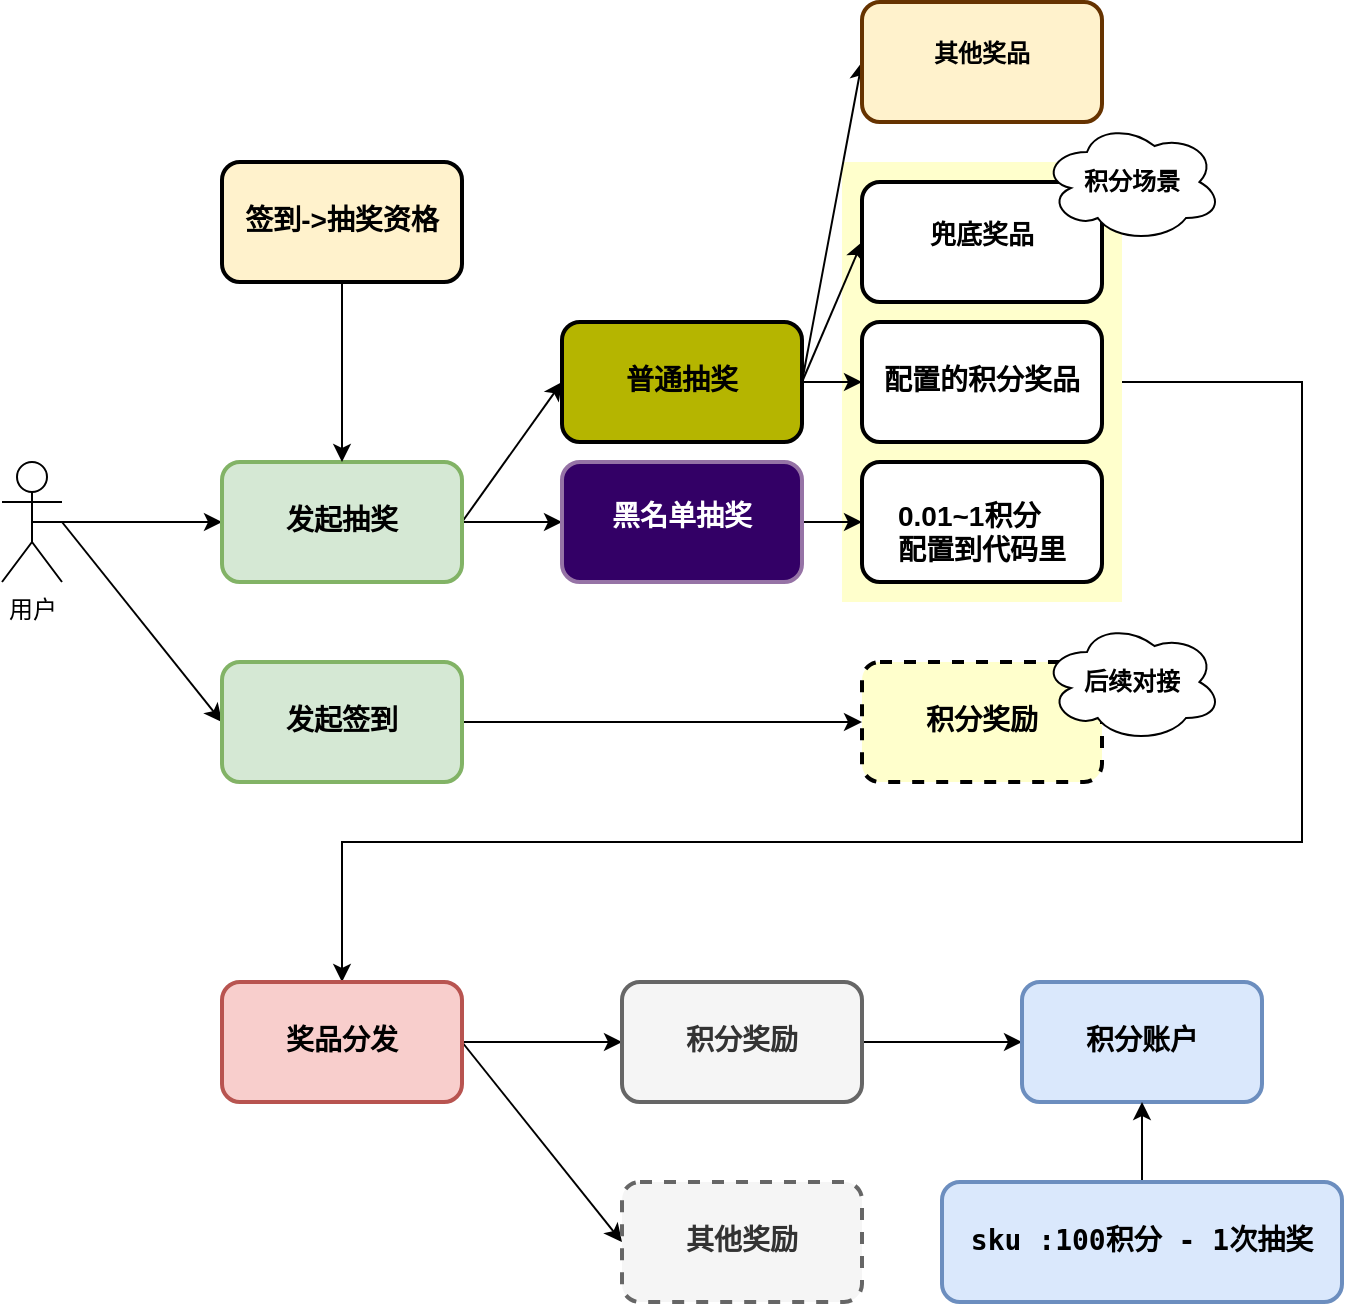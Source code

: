 <mxfile version="24.4.7" type="github">
  <diagram name="第 1 页" id="o7NVEy5ZeB7Ofw3YBmb_">
    <mxGraphModel dx="2074" dy="1098" grid="1" gridSize="10" guides="1" tooltips="1" connect="1" arrows="1" fold="1" page="1" pageScale="1" pageWidth="827" pageHeight="1169" math="0" shadow="0">
      <root>
        <mxCell id="0" />
        <mxCell id="1" parent="0" />
        <mxCell id="yH9J0eVR_fN1qxmJFBAw-28" style="edgeStyle=orthogonalEdgeStyle;rounded=0;orthogonalLoop=1;jettySize=auto;html=1;exitX=1;exitY=0.5;exitDx=0;exitDy=0;entryX=0.5;entryY=0;entryDx=0;entryDy=0;" edge="1" parent="1" source="yH9J0eVR_fN1qxmJFBAw-25" target="yH9J0eVR_fN1qxmJFBAw-30">
          <mxGeometry relative="1" as="geometry">
            <mxPoint x="200" y="570" as="targetPoint" />
            <mxPoint x="640" y="280" as="sourcePoint" />
            <Array as="points">
              <mxPoint x="680" y="280" />
              <mxPoint x="680" y="510" />
              <mxPoint x="200" y="510" />
              <mxPoint x="200" y="580" />
            </Array>
          </mxGeometry>
        </mxCell>
        <mxCell id="yH9J0eVR_fN1qxmJFBAw-25" value="" style="rounded=0;whiteSpace=wrap;html=1;strokeColor=none;fillColor=#FFFFCC;" vertex="1" parent="1">
          <mxGeometry x="450" y="170" width="140" height="220" as="geometry" />
        </mxCell>
        <mxCell id="yH9J0eVR_fN1qxmJFBAw-5" value="" style="rounded=0;orthogonalLoop=1;jettySize=auto;html=1;exitX=0.5;exitY=0.5;exitDx=0;exitDy=0;exitPerimeter=0;" edge="1" parent="1" source="yH9J0eVR_fN1qxmJFBAw-1" target="yH9J0eVR_fN1qxmJFBAw-4">
          <mxGeometry relative="1" as="geometry" />
        </mxCell>
        <mxCell id="yH9J0eVR_fN1qxmJFBAw-7" style="rounded=0;orthogonalLoop=1;jettySize=auto;html=1;entryX=0;entryY=0.5;entryDx=0;entryDy=0;" edge="1" parent="1" target="yH9J0eVR_fN1qxmJFBAw-6">
          <mxGeometry relative="1" as="geometry">
            <mxPoint x="60" y="350" as="sourcePoint" />
          </mxGeometry>
        </mxCell>
        <mxCell id="yH9J0eVR_fN1qxmJFBAw-1" value="用户" style="shape=umlActor;verticalLabelPosition=bottom;verticalAlign=top;html=1;outlineConnect=0;" vertex="1" parent="1">
          <mxGeometry x="30" y="320" width="30" height="60" as="geometry" />
        </mxCell>
        <mxCell id="yH9J0eVR_fN1qxmJFBAw-10" style="rounded=0;orthogonalLoop=1;jettySize=auto;html=1;entryX=0;entryY=0.5;entryDx=0;entryDy=0;" edge="1" parent="1" source="yH9J0eVR_fN1qxmJFBAw-4" target="yH9J0eVR_fN1qxmJFBAw-11">
          <mxGeometry relative="1" as="geometry">
            <mxPoint x="310" y="380" as="targetPoint" />
          </mxGeometry>
        </mxCell>
        <mxCell id="yH9J0eVR_fN1qxmJFBAw-13" style="rounded=0;orthogonalLoop=1;jettySize=auto;html=1;entryX=0;entryY=0.5;entryDx=0;entryDy=0;exitX=1;exitY=0.5;exitDx=0;exitDy=0;" edge="1" parent="1" source="yH9J0eVR_fN1qxmJFBAw-4" target="yH9J0eVR_fN1qxmJFBAw-12">
          <mxGeometry relative="1" as="geometry" />
        </mxCell>
        <mxCell id="yH9J0eVR_fN1qxmJFBAw-4" value="&lt;h3 style=&quot;&quot;&gt;&lt;span style=&quot;background-color: initial; font-size: 14px;&quot;&gt;发起抽奖&lt;/span&gt;&lt;/h3&gt;" style="rounded=1;whiteSpace=wrap;html=1;verticalAlign=top;align=center;fillColor=#d5e8d4;strokeColor=#82b366;strokeWidth=2;" vertex="1" parent="1">
          <mxGeometry x="140" y="320" width="120" height="60" as="geometry" />
        </mxCell>
        <mxCell id="yH9J0eVR_fN1qxmJFBAw-19" style="rounded=0;orthogonalLoop=1;jettySize=auto;html=1;entryX=0;entryY=0.5;entryDx=0;entryDy=0;" edge="1" parent="1" source="yH9J0eVR_fN1qxmJFBAw-6" target="yH9J0eVR_fN1qxmJFBAw-20">
          <mxGeometry relative="1" as="geometry">
            <mxPoint x="450" y="470" as="targetPoint" />
          </mxGeometry>
        </mxCell>
        <mxCell id="yH9J0eVR_fN1qxmJFBAw-6" value="&lt;h3 style=&quot;&quot;&gt;&lt;span style=&quot;background-color: initial; font-size: 14px;&quot;&gt;发起签到&lt;/span&gt;&lt;/h3&gt;" style="rounded=1;whiteSpace=wrap;html=1;verticalAlign=top;align=center;fillColor=#d5e8d4;strokeColor=#82b366;strokeWidth=2;" vertex="1" parent="1">
          <mxGeometry x="140" y="420" width="120" height="60" as="geometry" />
        </mxCell>
        <mxCell id="yH9J0eVR_fN1qxmJFBAw-9" style="edgeStyle=orthogonalEdgeStyle;rounded=0;orthogonalLoop=1;jettySize=auto;html=1;" edge="1" parent="1" source="yH9J0eVR_fN1qxmJFBAw-8" target="yH9J0eVR_fN1qxmJFBAw-4">
          <mxGeometry relative="1" as="geometry" />
        </mxCell>
        <mxCell id="yH9J0eVR_fN1qxmJFBAw-8" value="&lt;h3 style=&quot;&quot;&gt;&lt;span style=&quot;background-color: initial; font-size: 14px;&quot;&gt;签到-&amp;gt;抽奖资格&lt;/span&gt;&lt;/h3&gt;" style="rounded=1;whiteSpace=wrap;html=1;verticalAlign=top;align=center;fillColor=#fff2cc;strokeColor=#000000;strokeWidth=2;" vertex="1" parent="1">
          <mxGeometry x="140" y="170" width="120" height="60" as="geometry" />
        </mxCell>
        <mxCell id="yH9J0eVR_fN1qxmJFBAw-24" style="rounded=0;orthogonalLoop=1;jettySize=auto;html=1;" edge="1" parent="1" source="yH9J0eVR_fN1qxmJFBAw-11" target="yH9J0eVR_fN1qxmJFBAw-18">
          <mxGeometry relative="1" as="geometry" />
        </mxCell>
        <mxCell id="yH9J0eVR_fN1qxmJFBAw-11" value="&lt;pre style=&quot;&quot;&gt;&lt;b&gt;&lt;font color=&quot;#ffffff&quot;&gt;&lt;span style=&quot;background-color: initial; font-size: 14px;&quot;&gt;黑名单抽奖&lt;/span&gt;&lt;br&gt;&lt;/font&gt;&lt;/b&gt;&lt;/pre&gt;" style="rounded=1;whiteSpace=wrap;html=1;verticalAlign=top;align=center;fillColor=#330066;strokeColor=#9673a6;strokeWidth=2;" vertex="1" parent="1">
          <mxGeometry x="310" y="320" width="120" height="60" as="geometry" />
        </mxCell>
        <mxCell id="yH9J0eVR_fN1qxmJFBAw-21" style="rounded=0;orthogonalLoop=1;jettySize=auto;html=1;entryX=0;entryY=0.5;entryDx=0;entryDy=0;exitX=1;exitY=0.5;exitDx=0;exitDy=0;" edge="1" parent="1" source="yH9J0eVR_fN1qxmJFBAw-12" target="yH9J0eVR_fN1qxmJFBAw-15">
          <mxGeometry relative="1" as="geometry" />
        </mxCell>
        <mxCell id="yH9J0eVR_fN1qxmJFBAw-22" style="rounded=0;orthogonalLoop=1;jettySize=auto;html=1;exitX=1;exitY=0.5;exitDx=0;exitDy=0;entryX=0;entryY=0.5;entryDx=0;entryDy=0;" edge="1" parent="1" source="yH9J0eVR_fN1qxmJFBAw-12" target="yH9J0eVR_fN1qxmJFBAw-16">
          <mxGeometry relative="1" as="geometry" />
        </mxCell>
        <mxCell id="yH9J0eVR_fN1qxmJFBAw-23" style="rounded=0;orthogonalLoop=1;jettySize=auto;html=1;entryX=0;entryY=0.5;entryDx=0;entryDy=0;exitX=1;exitY=0.5;exitDx=0;exitDy=0;" edge="1" parent="1" source="yH9J0eVR_fN1qxmJFBAw-12" target="yH9J0eVR_fN1qxmJFBAw-17">
          <mxGeometry relative="1" as="geometry" />
        </mxCell>
        <mxCell id="yH9J0eVR_fN1qxmJFBAw-12" value="&lt;h3 style=&quot;&quot;&gt;&lt;span style=&quot;background-color: initial; font-size: 14px;&quot;&gt;普通抽奖&lt;/span&gt;&lt;/h3&gt;" style="rounded=1;whiteSpace=wrap;html=1;verticalAlign=top;align=center;fillColor=#B5B500;strokeColor=#000000;strokeWidth=2;" vertex="1" parent="1">
          <mxGeometry x="310" y="250" width="120" height="60" as="geometry" />
        </mxCell>
        <mxCell id="yH9J0eVR_fN1qxmJFBAw-15" value="&lt;pre style=&quot;&quot;&gt;&lt;span style=&quot;background-color: initial;&quot;&gt;&lt;font style=&quot;font-size: 12px;&quot;&gt;&lt;b&gt;其他奖品&lt;/b&gt;&lt;/font&gt;&lt;/span&gt;&lt;/pre&gt;" style="rounded=1;whiteSpace=wrap;html=1;verticalAlign=top;align=center;fillColor=#fff2cc;strokeColor=#663300;strokeWidth=2;" vertex="1" parent="1">
          <mxGeometry x="460" y="90" width="120" height="60" as="geometry" />
        </mxCell>
        <mxCell id="yH9J0eVR_fN1qxmJFBAw-16" value="&lt;pre style=&quot;text-align: left;&quot;&gt;&lt;span style=&quot;background-color: initial;&quot;&gt;&lt;font style=&quot;font-size: 13px;&quot;&gt;&lt;b&gt;兜底奖品&lt;/b&gt;&lt;/font&gt;&lt;/span&gt;&lt;/pre&gt;" style="rounded=1;whiteSpace=wrap;html=1;verticalAlign=top;align=center;strokeWidth=2;" vertex="1" parent="1">
          <mxGeometry x="460" y="180" width="120" height="60" as="geometry" />
        </mxCell>
        <mxCell id="yH9J0eVR_fN1qxmJFBAw-17" value="&lt;h3 style=&quot;&quot;&gt;&lt;span style=&quot;background-color: initial; font-size: 14px;&quot;&gt;配置的积分奖品&lt;/span&gt;&lt;/h3&gt;" style="rounded=1;whiteSpace=wrap;html=1;verticalAlign=top;align=center;strokeWidth=2;" vertex="1" parent="1">
          <mxGeometry x="460" y="250" width="120" height="60" as="geometry" />
        </mxCell>
        <mxCell id="yH9J0eVR_fN1qxmJFBAw-18" value="&lt;pre style=&quot;&quot;&gt;&lt;div style=&quot;text-align: justify;&quot;&gt;&lt;b style=&quot;background-color: initial; font-family: Helvetica; white-space: normal;&quot;&gt;&lt;span style=&quot;background-color: initial; font-size: 14px;&quot;&gt;0.01~1积分&lt;/span&gt;&lt;/b&gt;&lt;/div&gt;&lt;b&gt;&lt;div style=&quot;text-align: justify;&quot;&gt;&lt;b style=&quot;background-color: initial; font-family: Helvetica; white-space: normal;&quot;&gt;&lt;span style=&quot;background-color: initial; font-size: 14px;&quot;&gt;配置到代码里&lt;/span&gt;&lt;/b&gt;&lt;/div&gt;&lt;/b&gt;&lt;/pre&gt;" style="rounded=1;whiteSpace=wrap;html=1;verticalAlign=top;align=center;strokeWidth=2;" vertex="1" parent="1">
          <mxGeometry x="460" y="320" width="120" height="60" as="geometry" />
        </mxCell>
        <mxCell id="yH9J0eVR_fN1qxmJFBAw-20" value="&lt;h3&gt;积分奖励&lt;/h3&gt;&lt;div&gt;&lt;br&gt;&lt;/div&gt;" style="rounded=1;whiteSpace=wrap;html=1;verticalAlign=top;align=center;fillColor=#FFFFCC;strokeColor=#000000;strokeWidth=2;dashed=1;" vertex="1" parent="1">
          <mxGeometry x="460" y="420" width="120" height="60" as="geometry" />
        </mxCell>
        <mxCell id="yH9J0eVR_fN1qxmJFBAw-27" value="&lt;b&gt;积分场景&lt;/b&gt;" style="ellipse;shape=cloud;whiteSpace=wrap;html=1;" vertex="1" parent="1">
          <mxGeometry x="550" y="150" width="90" height="60" as="geometry" />
        </mxCell>
        <mxCell id="yH9J0eVR_fN1qxmJFBAw-32" value="" style="edgeStyle=orthogonalEdgeStyle;rounded=0;orthogonalLoop=1;jettySize=auto;html=1;" edge="1" parent="1" source="yH9J0eVR_fN1qxmJFBAw-30" target="yH9J0eVR_fN1qxmJFBAw-31">
          <mxGeometry relative="1" as="geometry" />
        </mxCell>
        <mxCell id="yH9J0eVR_fN1qxmJFBAw-34" style="rounded=0;orthogonalLoop=1;jettySize=auto;html=1;entryX=0;entryY=0.5;entryDx=0;entryDy=0;exitX=1;exitY=0.5;exitDx=0;exitDy=0;" edge="1" parent="1" source="yH9J0eVR_fN1qxmJFBAw-30" target="yH9J0eVR_fN1qxmJFBAw-33">
          <mxGeometry relative="1" as="geometry" />
        </mxCell>
        <mxCell id="yH9J0eVR_fN1qxmJFBAw-30" value="&lt;h3 style=&quot;&quot;&gt;&lt;span style=&quot;background-color: initial; font-size: 14px;&quot;&gt;奖品分发&lt;/span&gt;&lt;/h3&gt;" style="rounded=1;whiteSpace=wrap;html=1;verticalAlign=top;align=center;fillColor=#f8cecc;strokeColor=#b85450;strokeWidth=2;" vertex="1" parent="1">
          <mxGeometry x="140" y="580" width="120" height="60" as="geometry" />
        </mxCell>
        <mxCell id="yH9J0eVR_fN1qxmJFBAw-36" value="" style="edgeStyle=orthogonalEdgeStyle;rounded=0;orthogonalLoop=1;jettySize=auto;html=1;" edge="1" parent="1" source="yH9J0eVR_fN1qxmJFBAw-31" target="yH9J0eVR_fN1qxmJFBAw-35">
          <mxGeometry relative="1" as="geometry" />
        </mxCell>
        <mxCell id="yH9J0eVR_fN1qxmJFBAw-31" value="&lt;h3 style=&quot;&quot;&gt;&lt;span style=&quot;background-color: initial; font-size: 14px;&quot;&gt;积分奖励&lt;/span&gt;&lt;/h3&gt;" style="rounded=1;whiteSpace=wrap;html=1;verticalAlign=top;align=center;fillColor=#f5f5f5;strokeColor=#666666;strokeWidth=2;fontColor=#333333;" vertex="1" parent="1">
          <mxGeometry x="340" y="580" width="120" height="60" as="geometry" />
        </mxCell>
        <mxCell id="yH9J0eVR_fN1qxmJFBAw-33" value="&lt;h3 style=&quot;&quot;&gt;&lt;span style=&quot;background-color: initial; font-size: 14px;&quot;&gt;其他奖励&lt;/span&gt;&lt;/h3&gt;" style="rounded=1;whiteSpace=wrap;html=1;verticalAlign=top;align=center;fillColor=#f5f5f5;strokeColor=#666666;strokeWidth=2;fontColor=#333333;dashed=1;" vertex="1" parent="1">
          <mxGeometry x="340" y="680" width="120" height="60" as="geometry" />
        </mxCell>
        <mxCell id="yH9J0eVR_fN1qxmJFBAw-35" value="&lt;h3 style=&quot;&quot;&gt;&lt;span style=&quot;background-color: initial; font-size: 14px;&quot;&gt;积分账户&lt;/span&gt;&lt;/h3&gt;" style="rounded=1;whiteSpace=wrap;html=1;verticalAlign=top;align=center;fillColor=#dae8fc;strokeColor=#6c8ebf;strokeWidth=2;" vertex="1" parent="1">
          <mxGeometry x="540" y="580" width="120" height="60" as="geometry" />
        </mxCell>
        <mxCell id="yH9J0eVR_fN1qxmJFBAw-38" style="edgeStyle=orthogonalEdgeStyle;rounded=0;orthogonalLoop=1;jettySize=auto;html=1;entryX=0.5;entryY=1;entryDx=0;entryDy=0;" edge="1" parent="1" source="yH9J0eVR_fN1qxmJFBAw-37" target="yH9J0eVR_fN1qxmJFBAw-35">
          <mxGeometry relative="1" as="geometry" />
        </mxCell>
        <mxCell id="yH9J0eVR_fN1qxmJFBAw-37" value="&lt;pre style=&quot;font-size: 14px;&quot;&gt;&lt;b&gt;&lt;span style=&quot;&quot;&gt;sku :&lt;/span&gt;&lt;span style=&quot;&quot;&gt;100积分 - 1次抽奖&lt;/span&gt;&lt;/b&gt;&lt;/pre&gt;" style="rounded=1;whiteSpace=wrap;html=1;verticalAlign=top;align=center;fillColor=#dae8fc;strokeColor=#6c8ebf;strokeWidth=2;" vertex="1" parent="1">
          <mxGeometry x="500" y="680" width="200" height="60" as="geometry" />
        </mxCell>
        <mxCell id="yH9J0eVR_fN1qxmJFBAw-39" value="&lt;b&gt;后续对接&lt;/b&gt;" style="ellipse;shape=cloud;whiteSpace=wrap;html=1;" vertex="1" parent="1">
          <mxGeometry x="550" y="400" width="90" height="60" as="geometry" />
        </mxCell>
      </root>
    </mxGraphModel>
  </diagram>
</mxfile>

